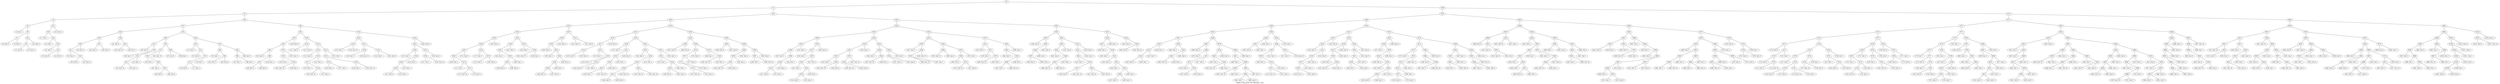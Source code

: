 graph G
{

label="Graph G. Num leaves: 510. Num items: 2304."
R0 ;
R0 [label="R0"] ;
R0 -- N1 ;
N1 [label="N1"] ;
N1 -- N2 ;
N2 [label="N2"] ;
N2 -- N3 ;
N3 [label="N3"] ;
N3 -- N4 ;
N4 [label="N4"] ;
N4 -- L5 ;
L5 [label="L5, Size: 4"] ;
N4 -- N6 ;
N6 [label="N6"] ;
N6 -- N7 ;
N7 [label="N7"] ;
N7 -- L8 ;
L8 [label="L8, Size: 6"] ;
N7 -- L9 ;
L9 [label="L9, Size: 6"] ;
N6 -- N10 ;
N10 [label="N10"] ;
N10 -- N11 ;
N11 [label="N11"] ;
N11 -- L12 ;
L12 [label="L12, Size: 8"] ;
N11 -- L13 ;
L13 [label="L13, Size: 4"] ;
N10 -- L14 ;
L14 [label="L14, Size: 9"] ;
N3 -- N15 ;
N15 [label="N15"] ;
N15 -- N16 ;
N16 [label="N16"] ;
N16 -- L17 ;
L17 [label="L17, Size: 1"] ;
N16 -- N18 ;
N18 [label="N18"] ;
N18 -- L19 ;
L19 [label="L19, Size: 7"] ;
N18 -- N20 ;
N20 [label="N20"] ;
N20 -- L21 ;
L21 [label="L21, Size: 7"] ;
N20 -- N22 ;
N22 [label="N22"] ;
N22 -- L23 ;
L23 [label="L23, Size: 9"] ;
N22 -- L24 ;
L24 [label="L24, Size: 6"] ;
N15 -- L25 ;
L25 [label="L25, Size: 3"] ;
N2 -- N26 ;
N26 [label="N26"] ;
N26 -- N27 ;
N27 [label="N27"] ;
N27 -- N28 ;
N28 [label="N28"] ;
N28 -- N29 ;
N29 [label="N29"] ;
N29 -- N30 ;
N30 [label="N30"] ;
N30 -- N31 ;
N31 [label="N31"] ;
N31 -- L32 ;
L32 [label="L32, Size: 4"] ;
N31 -- N33 ;
N33 [label="N33"] ;
N33 -- L34 ;
L34 [label="L34, Size: 6"] ;
N33 -- L35 ;
L35 [label="L35, Size: 6"] ;
N30 -- L36 ;
L36 [label="L36, Size: 2"] ;
N29 -- N37 ;
N37 [label="N37"] ;
N37 -- L38 ;
L38 [label="L38, Size: 4"] ;
N37 -- L39 ;
L39 [label="L39, Size: 8"] ;
N28 -- N40 ;
N40 [label="N40"] ;
N40 -- L41 ;
L41 [label="L41, Size: 8"] ;
N40 -- N42 ;
N42 [label="N42"] ;
N42 -- L43 ;
L43 [label="L43, Size: 10"] ;
N42 -- L44 ;
L44 [label="L44, Size: 2"] ;
N27 -- N45 ;
N45 [label="N45"] ;
N45 -- N46 ;
N46 [label="N46"] ;
N46 -- N47 ;
N47 [label="N47"] ;
N47 -- L48 ;
L48 [label="L48, Size: 2"] ;
N47 -- N49 ;
N49 [label="N49"] ;
N49 -- L50 ;
L50 [label="L50, Size: 1"] ;
N49 -- N51 ;
N51 [label="N51"] ;
N51 -- N52 ;
N52 [label="N52"] ;
N52 -- L53 ;
L53 [label="L53, Size: 10"] ;
N52 -- L54 ;
L54 [label="L54, Size: 2"] ;
N51 -- L55 ;
L55 [label="L55, Size: 1"] ;
N46 -- N56 ;
N56 [label="N56"] ;
N56 -- N57 ;
N57 [label="N57"] ;
N57 -- N58 ;
N58 [label="N58"] ;
N58 -- L59 ;
L59 [label="L59, Size: 4"] ;
N58 -- N60 ;
N60 [label="N60"] ;
N60 -- L61 ;
L61 [label="L61, Size: 3"] ;
N60 -- N62 ;
N62 [label="N62"] ;
N62 -- L63 ;
L63 [label="L63, Size: 3"] ;
N62 -- L64 ;
L64 [label="L64, Size: 8"] ;
N57 -- L65 ;
L65 [label="L65, Size: 10"] ;
N56 -- N66 ;
N66 [label="N66"] ;
N66 -- L67 ;
L67 [label="L67, Size: 6"] ;
N66 -- L68 ;
L68 [label="L68, Size: 5"] ;
N45 -- N69 ;
N69 [label="N69"] ;
N69 -- N70 ;
N70 [label="N70"] ;
N70 -- L71 ;
L71 [label="L71, Size: 1"] ;
N70 -- N72 ;
N72 [label="N72"] ;
N72 -- L73 ;
L73 [label="L73, Size: 6"] ;
N72 -- N74 ;
N74 [label="N74"] ;
N74 -- N75 ;
N75 [label="N75"] ;
N75 -- L76 ;
L76 [label="L76, Size: 9"] ;
N75 -- L77 ;
L77 [label="L77, Size: 2"] ;
N74 -- L78 ;
L78 [label="L78, Size: 1"] ;
N69 -- N79 ;
N79 [label="N79"] ;
N79 -- N80 ;
N80 [label="N80"] ;
N80 -- L81 ;
L81 [label="L81, Size: 1"] ;
N80 -- N82 ;
N82 [label="N82"] ;
N82 -- L83 ;
L83 [label="L83, Size: 5"] ;
N82 -- L84 ;
L84 [label="L84, Size: 6"] ;
N79 -- N85 ;
N85 [label="N85"] ;
N85 -- N86 ;
N86 [label="N86"] ;
N86 -- L87 ;
L87 [label="L87, Size: 7"] ;
N86 -- L88 ;
L88 [label="L88, Size: 7"] ;
N85 -- L89 ;
L89 [label="L89, Size: 6"] ;
N26 -- N90 ;
N90 [label="N90"] ;
N90 -- N91 ;
N91 [label="N91"] ;
N91 -- N92 ;
N92 [label="N92"] ;
N92 -- N93 ;
N93 [label="N93"] ;
N93 -- N94 ;
N94 [label="N94"] ;
N94 -- L95 ;
L95 [label="L95, Size: 4"] ;
N94 -- N96 ;
N96 [label="N96"] ;
N96 -- N97 ;
N97 [label="N97"] ;
N97 -- L98 ;
L98 [label="L98, Size: 5"] ;
N97 -- L99 ;
L99 [label="L99, Size: 6"] ;
N96 -- L100 ;
L100 [label="L100, Size: 1"] ;
N93 -- N101 ;
N101 [label="N101"] ;
N101 -- N102 ;
N102 [label="N102"] ;
N102 -- L103 ;
L103 [label="L103, Size: 1"] ;
N102 -- N104 ;
N104 [label="N104"] ;
N104 -- L105 ;
L105 [label="L105, Size: 10"] ;
N104 -- L106 ;
L106 [label="L106, Size: 2"] ;
N101 -- L107 ;
L107 [label="L107, Size: 1"] ;
N92 -- L108 ;
L108 [label="L108, Size: 6"] ;
N91 -- N109 ;
N109 [label="N109"] ;
N109 -- N110 ;
N110 [label="N110"] ;
N110 -- L111 ;
L111 [label="L111, Size: 4"] ;
N110 -- L112 ;
L112 [label="L112, Size: 8"] ;
N109 -- N113 ;
N113 [label="N113"] ;
N113 -- N114 ;
N114 [label="N114"] ;
N114 -- L115 ;
L115 [label="L115, Size: 4"] ;
N114 -- N116 ;
N116 [label="N116"] ;
N116 -- N117 ;
N117 [label="N117"] ;
N117 -- L118 ;
L118 [label="L118, Size: 1"] ;
N117 -- N119 ;
N119 [label="N119"] ;
N119 -- L120 ;
L120 [label="L120, Size: 10"] ;
N119 -- L121 ;
L121 [label="L121, Size: 2"] ;
N116 -- L122 ;
L122 [label="L122, Size: 1"] ;
N113 -- N123 ;
N123 [label="N123"] ;
N123 -- N124 ;
N124 [label="N124"] ;
N124 -- N125 ;
N125 [label="N125"] ;
N125 -- L126 ;
L126 [label="L126, Size: 5"] ;
N125 -- L127 ;
L127 [label="L127, Size: 7"] ;
N124 -- N128 ;
N128 [label="N128"] ;
N128 -- L129 ;
L129 [label="L129, Size: 1"] ;
N128 -- L130 ;
L130 [label="L130, Size: 10"] ;
N123 -- L131 ;
L131 [label="L131, Size: 1"] ;
N90 -- N132 ;
N132 [label="N132"] ;
N132 -- N133 ;
N133 [label="N133"] ;
N133 -- N134 ;
N134 [label="N134"] ;
N134 -- L135 ;
L135 [label="L135, Size: 2"] ;
N134 -- L136 ;
L136 [label="L136, Size: 10"] ;
N133 -- N137 ;
N137 [label="N137"] ;
N137 -- N138 ;
N138 [label="N138"] ;
N138 -- L139 ;
L139 [label="L139, Size: 1"] ;
N138 -- L140 ;
L140 [label="L140, Size: 10"] ;
N137 -- N141 ;
N141 [label="N141"] ;
N141 -- L142 ;
L142 [label="L142, Size: 5"] ;
N141 -- L143 ;
L143 [label="L143, Size: 8"] ;
N132 -- N144 ;
N144 [label="N144"] ;
N144 -- N145 ;
N145 [label="N145"] ;
N145 -- N146 ;
N146 [label="N146"] ;
N146 -- L147 ;
L147 [label="L147, Size: 1"] ;
N146 -- N148 ;
N148 [label="N148"] ;
N148 -- N149 ;
N149 [label="N149"] ;
N149 -- N150 ;
N150 [label="N150"] ;
N150 -- L151 ;
L151 [label="L151, Size: 6"] ;
N150 -- L152 ;
L152 [label="L152, Size: 5"] ;
N149 -- L153 ;
L153 [label="L153, Size: 1"] ;
N148 -- L154 ;
L154 [label="L154, Size: 1"] ;
N145 -- N155 ;
N155 [label="N155"] ;
N155 -- N156 ;
N156 [label="N156"] ;
N156 -- L157 ;
L157 [label="L157, Size: 1"] ;
N156 -- L158 ;
L158 [label="L158, Size: 10"] ;
N155 -- L159 ;
L159 [label="L159, Size: 2"] ;
N144 -- L160 ;
L160 [label="L160, Size: 9"] ;
N1 -- N161 ;
N161 [label="N161"] ;
N161 -- N162 ;
N162 [label="N162"] ;
N162 -- N163 ;
N163 [label="N163"] ;
N163 -- N164 ;
N164 [label="N164"] ;
N164 -- N165 ;
N165 [label="N165"] ;
N165 -- N166 ;
N166 [label="N166"] ;
N166 -- N167 ;
N167 [label="N167"] ;
N167 -- N168 ;
N168 [label="N168"] ;
N168 -- L169 ;
L169 [label="L169, Size: 2"] ;
N168 -- N170 ;
N170 [label="N170"] ;
N170 -- L171 ;
L171 [label="L171, Size: 1"] ;
N170 -- N172 ;
N172 [label="N172"] ;
N172 -- L173 ;
L173 [label="L173, Size: 10"] ;
N172 -- L174 ;
L174 [label="L174, Size: 2"] ;
N167 -- L175 ;
L175 [label="L175, Size: 5"] ;
N166 -- N176 ;
N176 [label="N176"] ;
N176 -- L177 ;
L177 [label="L177, Size: 1"] ;
N176 -- N178 ;
N178 [label="N178"] ;
N178 -- L179 ;
L179 [label="L179, Size: 5"] ;
N178 -- L180 ;
L180 [label="L180, Size: 6"] ;
N165 -- L181 ;
L181 [label="L181, Size: 2"] ;
N164 -- N182 ;
N182 [label="N182"] ;
N182 -- N183 ;
N183 [label="N183"] ;
N183 -- N184 ;
N184 [label="N184"] ;
N184 -- L185 ;
L185 [label="L185, Size: 1"] ;
N184 -- N186 ;
N186 [label="N186"] ;
N186 -- N187 ;
N187 [label="N187"] ;
N187 -- L188 ;
L188 [label="L188, Size: 6"] ;
N187 -- L189 ;
L189 [label="L189, Size: 6"] ;
N186 -- L190 ;
L190 [label="L190, Size: 1"] ;
N183 -- L191 ;
L191 [label="L191, Size: 2"] ;
N182 -- N192 ;
N192 [label="N192"] ;
N192 -- L193 ;
L193 [label="L193, Size: 1"] ;
N192 -- N194 ;
N194 [label="N194"] ;
N194 -- L195 ;
L195 [label="L195, Size: 10"] ;
N194 -- L196 ;
L196 [label="L196, Size: 1"] ;
N163 -- N197 ;
N197 [label="N197"] ;
N197 -- N198 ;
N198 [label="N198"] ;
N198 -- N199 ;
N199 [label="N199"] ;
N199 -- L200 ;
L200 [label="L200, Size: 4"] ;
N199 -- N201 ;
N201 [label="N201"] ;
N201 -- L202 ;
L202 [label="L202, Size: 1"] ;
N201 -- N203 ;
N203 [label="N203"] ;
N203 -- N204 ;
N204 [label="N204"] ;
N204 -- N205 ;
N205 [label="N205"] ;
N205 -- L206 ;
L206 [label="L206, Size: 4"] ;
N205 -- L207 ;
L207 [label="L207, Size: 8"] ;
N204 -- L208 ;
L208 [label="L208, Size: 1"] ;
N203 -- L209 ;
L209 [label="L209, Size: 2"] ;
N198 -- L210 ;
L210 [label="L210, Size: 6"] ;
N197 -- N211 ;
N211 [label="N211"] ;
N211 -- L212 ;
L212 [label="L212, Size: 8"] ;
N211 -- L213 ;
L213 [label="L213, Size: 6"] ;
N162 -- N214 ;
N214 [label="N214"] ;
N214 -- N215 ;
N215 [label="N215"] ;
N215 -- N216 ;
N216 [label="N216"] ;
N216 -- N217 ;
N217 [label="N217"] ;
N217 -- N218 ;
N218 [label="N218"] ;
N218 -- L219 ;
L219 [label="L219, Size: 8"] ;
N218 -- L220 ;
L220 [label="L220, Size: 4"] ;
N217 -- N221 ;
N221 [label="N221"] ;
N221 -- L222 ;
L222 [label="L222, Size: 1"] ;
N221 -- N223 ;
N223 [label="N223"] ;
N223 -- L224 ;
L224 [label="L224, Size: 2"] ;
N223 -- N225 ;
N225 [label="N225"] ;
N225 -- L226 ;
L226 [label="L226, Size: 8"] ;
N225 -- L227 ;
L227 [label="L227, Size: 3"] ;
N216 -- L228 ;
L228 [label="L228, Size: 9"] ;
N215 -- N229 ;
N229 [label="N229"] ;
N229 -- N230 ;
N230 [label="N230"] ;
N230 -- L231 ;
L231 [label="L231, Size: 7"] ;
N230 -- N232 ;
N232 [label="N232"] ;
N232 -- N233 ;
N233 [label="N233"] ;
N233 -- N234 ;
N234 [label="N234"] ;
N234 -- N235 ;
N235 [label="N235"] ;
N235 -- L236 ;
L236 [label="L236, Size: 1"] ;
N235 -- L237 ;
L237 [label="L237, Size: 10"] ;
N234 -- L238 ;
L238 [label="L238, Size: 3"] ;
N233 -- L239 ;
L239 [label="L239, Size: 2"] ;
N232 -- L240 ;
L240 [label="L240, Size: 4"] ;
N229 -- N241 ;
N241 [label="N241"] ;
N241 -- N242 ;
N242 [label="N242"] ;
N242 -- L243 ;
L243 [label="L243, Size: 3"] ;
N242 -- N244 ;
N244 [label="N244"] ;
N244 -- N245 ;
N245 [label="N245"] ;
N245 -- N246 ;
N246 [label="N246"] ;
N246 -- N247 ;
N247 [label="N247"] ;
N247 -- L248 ;
L248 [label="L248, Size: 8"] ;
N247 -- L249 ;
L249 [label="L249, Size: 4"] ;
N246 -- L250 ;
L250 [label="L250, Size: 10"] ;
N245 -- N251 ;
N251 [label="N251"] ;
N251 -- L252 ;
L252 [label="L252, Size: 10"] ;
N251 -- L253 ;
L253 [label="L253, Size: 10"] ;
N244 -- L254 ;
L254 [label="L254, Size: 1"] ;
N241 -- N255 ;
N255 [label="N255"] ;
N255 -- N256 ;
N256 [label="N256"] ;
N256 -- L257 ;
L257 [label="L257, Size: 1"] ;
N256 -- N258 ;
N258 [label="N258"] ;
N258 -- N259 ;
N259 [label="N259"] ;
N259 -- L260 ;
L260 [label="L260, Size: 6"] ;
N259 -- L261 ;
L261 [label="L261, Size: 5"] ;
N258 -- L262 ;
L262 [label="L262, Size: 1"] ;
N255 -- L263 ;
L263 [label="L263, Size: 5"] ;
N214 -- N264 ;
N264 [label="N264"] ;
N264 -- N265 ;
N265 [label="N265"] ;
N265 -- N266 ;
N266 [label="N266"] ;
N266 -- L267 ;
L267 [label="L267, Size: 6"] ;
N266 -- L268 ;
L268 [label="L268, Size: 6"] ;
N265 -- N269 ;
N269 [label="N269"] ;
N269 -- N270 ;
N270 [label="N270"] ;
N270 -- N271 ;
N271 [label="N271"] ;
N271 -- N272 ;
N272 [label="N272"] ;
N272 -- N273 ;
N273 [label="N273"] ;
N273 -- L274 ;
L274 [label="L274, Size: 10"] ;
N273 -- L275 ;
L275 [label="L275, Size: 3"] ;
N272 -- L276 ;
L276 [label="L276, Size: 1"] ;
N271 -- L277 ;
L277 [label="L277, Size: 6"] ;
N270 -- L278 ;
L278 [label="L278, Size: 2"] ;
N269 -- N279 ;
N279 [label="N279"] ;
N279 -- L280 ;
L280 [label="L280, Size: 1"] ;
N279 -- N281 ;
N281 [label="N281"] ;
N281 -- L282 ;
L282 [label="L282, Size: 10"] ;
N281 -- L283 ;
L283 [label="L283, Size: 1"] ;
N264 -- N284 ;
N284 [label="N284"] ;
N284 -- N285 ;
N285 [label="N285"] ;
N285 -- L286 ;
L286 [label="L286, Size: 6"] ;
N285 -- L287 ;
L287 [label="L287, Size: 6"] ;
N284 -- N288 ;
N288 [label="N288"] ;
N288 -- N289 ;
N289 [label="N289"] ;
N289 -- N290 ;
N290 [label="N290"] ;
N290 -- N291 ;
N291 [label="N291"] ;
N291 -- L292 ;
L292 [label="L292, Size: 10"] ;
N291 -- L293 ;
L293 [label="L293, Size: 1"] ;
N290 -- L294 ;
L294 [label="L294, Size: 1"] ;
N289 -- L295 ;
L295 [label="L295, Size: 4"] ;
N288 -- N296 ;
N296 [label="N296"] ;
N296 -- N297 ;
N297 [label="N297"] ;
N297 -- L298 ;
L298 [label="L298, Size: 1"] ;
N297 -- L299 ;
L299 [label="L299, Size: 10"] ;
N296 -- L300 ;
L300 [label="L300, Size: 1"] ;
N161 -- N301 ;
N301 [label="N301"] ;
N301 -- N302 ;
N302 [label="N302"] ;
N302 -- N303 ;
N303 [label="N303"] ;
N303 -- N304 ;
N304 [label="N304"] ;
N304 -- N305 ;
N305 [label="N305"] ;
N305 -- N306 ;
N306 [label="N306"] ;
N306 -- L307 ;
L307 [label="L307, Size: 1"] ;
N306 -- N308 ;
N308 [label="N308"] ;
N308 -- N309 ;
N309 [label="N309"] ;
N309 -- N310 ;
N310 [label="N310"] ;
N310 -- L311 ;
L311 [label="L311, Size: 6"] ;
N310 -- L312 ;
L312 [label="L312, Size: 5"] ;
N309 -- L313 ;
L313 [label="L313, Size: 1"] ;
N308 -- L314 ;
L314 [label="L314, Size: 1"] ;
N305 -- L315 ;
L315 [label="L315, Size: 1"] ;
N304 -- N316 ;
N316 [label="N316"] ;
N316 -- N317 ;
N317 [label="N317"] ;
N317 -- L318 ;
L318 [label="L318, Size: 1"] ;
N317 -- N319 ;
N319 [label="N319"] ;
N319 -- N320 ;
N320 [label="N320"] ;
N320 -- L321 ;
L321 [label="L321, Size: 1"] ;
N320 -- N322 ;
N322 [label="N322"] ;
N322 -- N323 ;
N323 [label="N323"] ;
N323 -- L324 ;
L324 [label="L324, Size: 6"] ;
N323 -- L325 ;
L325 [label="L325, Size: 5"] ;
N322 -- L326 ;
L326 [label="L326, Size: 1"] ;
N319 -- L327 ;
L327 [label="L327, Size: 1"] ;
N316 -- L328 ;
L328 [label="L328, Size: 6"] ;
N303 -- N329 ;
N329 [label="N329"] ;
N329 -- N330 ;
N330 [label="N330"] ;
N330 -- N331 ;
N331 [label="N331"] ;
N331 -- N332 ;
N332 [label="N332"] ;
N332 -- L333 ;
L333 [label="L333, Size: 1"] ;
N332 -- N334 ;
N334 [label="N334"] ;
N334 -- L335 ;
L335 [label="L335, Size: 10"] ;
N334 -- L336 ;
L336 [label="L336, Size: 4"] ;
N331 -- N337 ;
N337 [label="N337"] ;
N337 -- N338 ;
N338 [label="N338"] ;
N338 -- L339 ;
L339 [label="L339, Size: 10"] ;
N338 -- L340 ;
L340 [label="L340, Size: 8"] ;
N337 -- L341 ;
L341 [label="L341, Size: 10"] ;
N330 -- L342 ;
L342 [label="L342, Size: 1"] ;
N329 -- N343 ;
N343 [label="N343"] ;
N343 -- N344 ;
N344 [label="N344"] ;
N344 -- L345 ;
L345 [label="L345, Size: 1"] ;
N344 -- N346 ;
N346 [label="N346"] ;
N346 -- L347 ;
L347 [label="L347, Size: 10"] ;
N346 -- L348 ;
L348 [label="L348, Size: 1"] ;
N343 -- N349 ;
N349 [label="N349"] ;
N349 -- N350 ;
N350 [label="N350"] ;
N350 -- L351 ;
L351 [label="L351, Size: 3"] ;
N350 -- L352 ;
L352 [label="L352, Size: 8"] ;
N349 -- L353 ;
L353 [label="L353, Size: 1"] ;
N302 -- N354 ;
N354 [label="N354"] ;
N354 -- N355 ;
N355 [label="N355"] ;
N355 -- N356 ;
N356 [label="N356"] ;
N356 -- L357 ;
L357 [label="L357, Size: 1"] ;
N356 -- N358 ;
N358 [label="N358"] ;
N358 -- N359 ;
N359 [label="N359"] ;
N359 -- L360 ;
L360 [label="L360, Size: 10"] ;
N359 -- L361 ;
L361 [label="L361, Size: 1"] ;
N358 -- L362 ;
L362 [label="L362, Size: 10"] ;
N355 -- N363 ;
N363 [label="N363"] ;
N363 -- N364 ;
N364 [label="N364"] ;
N364 -- L365 ;
L365 [label="L365, Size: 10"] ;
N364 -- L366 ;
L366 [label="L366, Size: 6"] ;
N363 -- N367 ;
N367 [label="N367"] ;
N367 -- N368 ;
N368 [label="N368"] ;
N368 -- L369 ;
L369 [label="L369, Size: 3"] ;
N368 -- N370 ;
N370 [label="N370"] ;
N370 -- L371 ;
L371 [label="L371, Size: 10"] ;
N370 -- L372 ;
L372 [label="L372, Size: 6"] ;
N367 -- L373 ;
L373 [label="L373, Size: 1"] ;
N354 -- N374 ;
N374 [label="N374"] ;
N374 -- N375 ;
N375 [label="N375"] ;
N375 -- L376 ;
L376 [label="L376, Size: 2"] ;
N375 -- N377 ;
N377 [label="N377"] ;
N377 -- L378 ;
L378 [label="L378, Size: 1"] ;
N377 -- N379 ;
N379 [label="N379"] ;
N379 -- L380 ;
L380 [label="L380, Size: 10"] ;
N379 -- L381 ;
L381 [label="L381, Size: 1"] ;
N374 -- N382 ;
N382 [label="N382"] ;
N382 -- N383 ;
N383 [label="N383"] ;
N383 -- L384 ;
L384 [label="L384, Size: 2"] ;
N383 -- N385 ;
N385 [label="N385"] ;
N385 -- N386 ;
N386 [label="N386"] ;
N386 -- L387 ;
L387 [label="L387, Size: 1"] ;
N386 -- L388 ;
L388 [label="L388, Size: 10"] ;
N385 -- L389 ;
L389 [label="L389, Size: 1"] ;
N382 -- L390 ;
L390 [label="L390, Size: 2"] ;
N301 -- N391 ;
N391 [label="N391"] ;
N391 -- N392 ;
N392 [label="N392"] ;
N392 -- N393 ;
N393 [label="N393"] ;
N393 -- L394 ;
L394 [label="L394, Size: 3"] ;
N393 -- N395 ;
N395 [label="N395"] ;
N395 -- N396 ;
N396 [label="N396"] ;
N396 -- N397 ;
N397 [label="N397"] ;
N397 -- L398 ;
L398 [label="L398, Size: 8"] ;
N397 -- L399 ;
L399 [label="L399, Size: 4"] ;
N396 -- L400 ;
L400 [label="L400, Size: 1"] ;
N395 -- L401 ;
L401 [label="L401, Size: 4"] ;
N392 -- N402 ;
N402 [label="N402"] ;
N402 -- N403 ;
N403 [label="N403"] ;
N403 -- N404 ;
N404 [label="N404"] ;
N404 -- L405 ;
L405 [label="L405, Size: 4"] ;
N404 -- N406 ;
N406 [label="N406"] ;
N406 -- N407 ;
N407 [label="N407"] ;
N407 -- L408 ;
L408 [label="L408, Size: 10"] ;
N407 -- L409 ;
L409 [label="L409, Size: 3"] ;
N406 -- L410 ;
L410 [label="L410, Size: 1"] ;
N403 -- L411 ;
L411 [label="L411, Size: 8"] ;
N402 -- N412 ;
N412 [label="N412"] ;
N412 -- N413 ;
N413 [label="N413"] ;
N413 -- N414 ;
N414 [label="N414"] ;
N414 -- L415 ;
L415 [label="L415, Size: 7"] ;
N414 -- N416 ;
N416 [label="N416"] ;
N416 -- N417 ;
N417 [label="N417"] ;
N417 -- L418 ;
L418 [label="L418, Size: 8"] ;
N417 -- L419 ;
L419 [label="L419, Size: 10"] ;
N416 -- N420 ;
N420 [label="N420"] ;
N420 -- L421 ;
L421 [label="L421, Size: 10"] ;
N420 -- L422 ;
L422 [label="L422, Size: 8"] ;
N413 -- L423 ;
L423 [label="L423, Size: 1"] ;
N412 -- L424 ;
L424 [label="L424, Size: 4"] ;
N391 -- N425 ;
N425 [label="N425"] ;
N425 -- N426 ;
N426 [label="N426"] ;
N426 -- N427 ;
N427 [label="N427"] ;
N427 -- L428 ;
L428 [label="L428, Size: 1"] ;
N427 -- N429 ;
N429 [label="N429"] ;
N429 -- L430 ;
L430 [label="L430, Size: 1"] ;
N429 -- N431 ;
N431 [label="N431"] ;
N431 -- L432 ;
L432 [label="L432, Size: 4"] ;
N431 -- N433 ;
N433 [label="N433"] ;
N433 -- L434 ;
L434 [label="L434, Size: 1"] ;
N433 -- N435 ;
N435 [label="N435"] ;
N435 -- N436 ;
N436 [label="N436"] ;
N436 -- L437 ;
L437 [label="L437, Size: 6"] ;
N436 -- L438 ;
L438 [label="L438, Size: 5"] ;
N435 -- L439 ;
L439 [label="L439, Size: 1"] ;
N426 -- L440 ;
L440 [label="L440, Size: 1"] ;
N425 -- N441 ;
N441 [label="N441"] ;
N441 -- L442 ;
L442 [label="L442, Size: 4"] ;
N441 -- N443 ;
N443 [label="N443"] ;
N443 -- L444 ;
L444 [label="L444, Size: 8"] ;
N443 -- L445 ;
L445 [label="L445, Size: 10"] ;
R0 -- N446 ;
N446 [label="N446"] ;
N446 -- N447 ;
N447 [label="N447"] ;
N447 -- N448 ;
N448 [label="N448"] ;
N448 -- N449 ;
N449 [label="N449"] ;
N449 -- N450 ;
N450 [label="N450"] ;
N450 -- N451 ;
N451 [label="N451"] ;
N451 -- N452 ;
N452 [label="N452"] ;
N452 -- N453 ;
N453 [label="N453"] ;
N453 -- N454 ;
N454 [label="N454"] ;
N454 -- L455 ;
L455 [label="L455, Size: 4"] ;
N454 -- L456 ;
L456 [label="L456, Size: 7"] ;
N453 -- L457 ;
L457 [label="L457, Size: 7"] ;
N452 -- L458 ;
L458 [label="L458, Size: 2"] ;
N451 -- N459 ;
N459 [label="N459"] ;
N459 -- L460 ;
L460 [label="L460, Size: 1"] ;
N459 -- N461 ;
N461 [label="N461"] ;
N461 -- N462 ;
N462 [label="N462"] ;
N462 -- L463 ;
L463 [label="L463, Size: 10"] ;
N462 -- L464 ;
L464 [label="L464, Size: 1"] ;
N461 -- L465 ;
L465 [label="L465, Size: 4"] ;
N450 -- N466 ;
N466 [label="N466"] ;
N466 -- N467 ;
N467 [label="N467"] ;
N467 -- L468 ;
L468 [label="L468, Size: 4"] ;
N467 -- N469 ;
N469 [label="N469"] ;
N469 -- L470 ;
L470 [label="L470, Size: 4"] ;
N469 -- N471 ;
N471 [label="N471"] ;
N471 -- N472 ;
N472 [label="N472"] ;
N472 -- L473 ;
L473 [label="L473, Size: 3"] ;
N472 -- N474 ;
N474 [label="N474"] ;
N474 -- L475 ;
L475 [label="L475, Size: 8"] ;
N474 -- L476 ;
L476 [label="L476, Size: 4"] ;
N471 -- L477 ;
L477 [label="L477, Size: 1"] ;
N466 -- N478 ;
N478 [label="N478"] ;
N478 -- N479 ;
N479 [label="N479"] ;
N479 -- N480 ;
N480 [label="N480"] ;
N480 -- L481 ;
L481 [label="L481, Size: 1"] ;
N480 -- N482 ;
N482 [label="N482"] ;
N482 -- L483 ;
L483 [label="L483, Size: 10"] ;
N482 -- L484 ;
L484 [label="L484, Size: 1"] ;
N479 -- L485 ;
L485 [label="L485, Size: 6"] ;
N478 -- N486 ;
N486 [label="N486"] ;
N486 -- N487 ;
N487 [label="N487"] ;
N487 -- L488 ;
L488 [label="L488, Size: 1"] ;
N487 -- N489 ;
N489 [label="N489"] ;
N489 -- N490 ;
N490 [label="N490"] ;
N490 -- L491 ;
L491 [label="L491, Size: 10"] ;
N490 -- L492 ;
L492 [label="L492, Size: 1"] ;
N489 -- N493 ;
N493 [label="N493"] ;
N493 -- N494 ;
N494 [label="N494"] ;
N494 -- L495 ;
L495 [label="L495, Size: 7"] ;
N494 -- L496 ;
L496 [label="L496, Size: 6"] ;
N493 -- L497 ;
L497 [label="L497, Size: 1"] ;
N486 -- L498 ;
L498 [label="L498, Size: 5"] ;
N449 -- N499 ;
N499 [label="N499"] ;
N499 -- N500 ;
N500 [label="N500"] ;
N500 -- N501 ;
N501 [label="N501"] ;
N501 -- L502 ;
L502 [label="L502, Size: 9"] ;
N501 -- L503 ;
L503 [label="L503, Size: 7"] ;
N500 -- L504 ;
L504 [label="L504, Size: 1"] ;
N499 -- N505 ;
N505 [label="N505"] ;
N505 -- N506 ;
N506 [label="N506"] ;
N506 -- N507 ;
N507 [label="N507"] ;
N507 -- N508 ;
N508 [label="N508"] ;
N508 -- L509 ;
L509 [label="L509, Size: 3"] ;
N508 -- N510 ;
N510 [label="N510"] ;
N510 -- N511 ;
N511 [label="N511"] ;
N511 -- L512 ;
L512 [label="L512, Size: 10"] ;
N511 -- L513 ;
L513 [label="L513, Size: 1"] ;
N510 -- L514 ;
L514 [label="L514, Size: 1"] ;
N507 -- L515 ;
L515 [label="L515, Size: 1"] ;
N506 -- N516 ;
N516 [label="N516"] ;
N516 -- L517 ;
L517 [label="L517, Size: 1"] ;
N516 -- L518 ;
L518 [label="L518, Size: 10"] ;
N505 -- L519 ;
L519 [label="L519, Size: 1"] ;
N448 -- N520 ;
N520 [label="N520"] ;
N520 -- N521 ;
N521 [label="N521"] ;
N521 -- N522 ;
N522 [label="N522"] ;
N522 -- N523 ;
N523 [label="N523"] ;
N523 -- L524 ;
L524 [label="L524, Size: 1"] ;
N523 -- N525 ;
N525 [label="N525"] ;
N525 -- N526 ;
N526 [label="N526"] ;
N526 -- N527 ;
N527 [label="N527"] ;
N527 -- N528 ;
N528 [label="N528"] ;
N528 -- L529 ;
L529 [label="L529, Size: 5"] ;
N528 -- L530 ;
L530 [label="L530, Size: 6"] ;
N527 -- L531 ;
L531 [label="L531, Size: 1"] ;
N526 -- L532 ;
L532 [label="L532, Size: 1"] ;
N525 -- L533 ;
L533 [label="L533, Size: 6"] ;
N522 -- L534 ;
L534 [label="L534, Size: 8"] ;
N521 -- N535 ;
N535 [label="N535"] ;
N535 -- N536 ;
N536 [label="N536"] ;
N536 -- N537 ;
N537 [label="N537"] ;
N537 -- N538 ;
N538 [label="N538"] ;
N538 -- L539 ;
L539 [label="L539, Size: 1"] ;
N538 -- N540 ;
N540 [label="N540"] ;
N540 -- L541 ;
L541 [label="L541, Size: 10"] ;
N540 -- L542 ;
L542 [label="L542, Size: 3"] ;
N537 -- L543 ;
L543 [label="L543, Size: 2"] ;
N536 -- L544 ;
L544 [label="L544, Size: 4"] ;
N535 -- N545 ;
N545 [label="N545"] ;
N545 -- N546 ;
N546 [label="N546"] ;
N546 -- N547 ;
N547 [label="N547"] ;
N547 -- N548 ;
N548 [label="N548"] ;
N548 -- L549 ;
L549 [label="L549, Size: 7"] ;
N548 -- L550 ;
L550 [label="L550, Size: 5"] ;
N547 -- L551 ;
L551 [label="L551, Size: 5"] ;
N546 -- L552 ;
L552 [label="L552, Size: 9"] ;
N545 -- L553 ;
L553 [label="L553, Size: 6"] ;
N520 -- N554 ;
N554 [label="N554"] ;
N554 -- N555 ;
N555 [label="N555"] ;
N555 -- N556 ;
N556 [label="N556"] ;
N556 -- L557 ;
L557 [label="L557, Size: 2"] ;
N556 -- N558 ;
N558 [label="N558"] ;
N558 -- N559 ;
N559 [label="N559"] ;
N559 -- L560 ;
L560 [label="L560, Size: 6"] ;
N559 -- N561 ;
N561 [label="N561"] ;
N561 -- L562 ;
L562 [label="L562, Size: 1"] ;
N561 -- N563 ;
N563 [label="N563"] ;
N563 -- N564 ;
N564 [label="N564"] ;
N564 -- L565 ;
L565 [label="L565, Size: 6"] ;
N564 -- L566 ;
L566 [label="L566, Size: 5"] ;
N563 -- L567 ;
L567 [label="L567, Size: 1"] ;
N558 -- L568 ;
L568 [label="L568, Size: 1"] ;
N555 -- L569 ;
L569 [label="L569, Size: 8"] ;
N554 -- N570 ;
N570 [label="N570"] ;
N570 -- N571 ;
N571 [label="N571"] ;
N571 -- N572 ;
N572 [label="N572"] ;
N572 -- L573 ;
L573 [label="L573, Size: 1"] ;
N572 -- N574 ;
N574 [label="N574"] ;
N574 -- N575 ;
N575 [label="N575"] ;
N575 -- N576 ;
N576 [label="N576"] ;
N576 -- N577 ;
N577 [label="N577"] ;
N577 -- L578 ;
L578 [label="L578, Size: 6"] ;
N577 -- L579 ;
L579 [label="L579, Size: 5"] ;
N576 -- L580 ;
L580 [label="L580, Size: 1"] ;
N575 -- L581 ;
L581 [label="L581, Size: 1"] ;
N574 -- L582 ;
L582 [label="L582, Size: 1"] ;
N571 -- N583 ;
N583 [label="N583"] ;
N583 -- N584 ;
N584 [label="N584"] ;
N584 -- L585 ;
L585 [label="L585, Size: 3"] ;
N584 -- N586 ;
N586 [label="N586"] ;
N586 -- L587 ;
L587 [label="L587, Size: 1"] ;
N586 -- L588 ;
L588 [label="L588, Size: 10"] ;
N583 -- L589 ;
L589 [label="L589, Size: 3"] ;
N570 -- N590 ;
N590 [label="N590"] ;
N590 -- N591 ;
N591 [label="N591"] ;
N591 -- N592 ;
N592 [label="N592"] ;
N592 -- N593 ;
N593 [label="N593"] ;
N593 -- L594 ;
L594 [label="L594, Size: 7"] ;
N593 -- L595 ;
L595 [label="L595, Size: 9"] ;
N592 -- L596 ;
L596 [label="L596, Size: 1"] ;
N591 -- L597 ;
L597 [label="L597, Size: 1"] ;
N590 -- N598 ;
N598 [label="N598"] ;
N598 -- N599 ;
N599 [label="N599"] ;
N599 -- N600 ;
N600 [label="N600"] ;
N600 -- L601 ;
L601 [label="L601, Size: 3"] ;
N600 -- L602 ;
L602 [label="L602, Size: 8"] ;
N599 -- L603 ;
L603 [label="L603, Size: 8"] ;
N598 -- L604 ;
L604 [label="L604, Size: 1"] ;
N447 -- N605 ;
N605 [label="N605"] ;
N605 -- N606 ;
N606 [label="N606"] ;
N606 -- N607 ;
N607 [label="N607"] ;
N607 -- N608 ;
N608 [label="N608"] ;
N608 -- L609 ;
L609 [label="L609, Size: 4"] ;
N608 -- N610 ;
N610 [label="N610"] ;
N610 -- L611 ;
L611 [label="L611, Size: 9"] ;
N610 -- N612 ;
N612 [label="N612"] ;
N612 -- L613 ;
L613 [label="L613, Size: 9"] ;
N612 -- L614 ;
L614 [label="L614, Size: 2"] ;
N607 -- N615 ;
N615 [label="N615"] ;
N615 -- L616 ;
L616 [label="L616, Size: 10"] ;
N615 -- L617 ;
L617 [label="L617, Size: 2"] ;
N606 -- N618 ;
N618 [label="N618"] ;
N618 -- N619 ;
N619 [label="N619"] ;
N619 -- L620 ;
L620 [label="L620, Size: 1"] ;
N619 -- N621 ;
N621 [label="N621"] ;
N621 -- N622 ;
N622 [label="N622"] ;
N622 -- N623 ;
N623 [label="N623"] ;
N623 -- L624 ;
L624 [label="L624, Size: 1"] ;
N623 -- N625 ;
N625 [label="N625"] ;
N625 -- L626 ;
L626 [label="L626, Size: 2"] ;
N625 -- N627 ;
N627 [label="N627"] ;
N627 -- L628 ;
L628 [label="L628, Size: 10"] ;
N627 -- L629 ;
L629 [label="L629, Size: 1"] ;
N622 -- L630 ;
L630 [label="L630, Size: 1"] ;
N621 -- N631 ;
N631 [label="N631"] ;
N631 -- L632 ;
L632 [label="L632, Size: 3"] ;
N631 -- N633 ;
N633 [label="N633"] ;
N633 -- N634 ;
N634 [label="N634"] ;
N634 -- L635 ;
L635 [label="L635, Size: 10"] ;
N634 -- L636 ;
L636 [label="L636, Size: 1"] ;
N633 -- L637 ;
L637 [label="L637, Size: 9"] ;
N618 -- N638 ;
N638 [label="N638"] ;
N638 -- N639 ;
N639 [label="N639"] ;
N639 -- L640 ;
L640 [label="L640, Size: 7"] ;
N639 -- L641 ;
L641 [label="L641, Size: 4"] ;
N638 -- N642 ;
N642 [label="N642"] ;
N642 -- N643 ;
N643 [label="N643"] ;
N643 -- N644 ;
N644 [label="N644"] ;
N644 -- L645 ;
L645 [label="L645, Size: 1"] ;
N644 -- L646 ;
L646 [label="L646, Size: 10"] ;
N643 -- L647 ;
L647 [label="L647, Size: 1"] ;
N642 -- L648 ;
L648 [label="L648, Size: 4"] ;
N605 -- N649 ;
N649 [label="N649"] ;
N649 -- N650 ;
N650 [label="N650"] ;
N650 -- N651 ;
N651 [label="N651"] ;
N651 -- N652 ;
N652 [label="N652"] ;
N652 -- L653 ;
L653 [label="L653, Size: 9"] ;
N652 -- L654 ;
L654 [label="L654, Size: 3"] ;
N651 -- N655 ;
N655 [label="N655"] ;
N655 -- L656 ;
L656 [label="L656, Size: 1"] ;
N655 -- N657 ;
N657 [label="N657"] ;
N657 -- L658 ;
L658 [label="L658, Size: 10"] ;
N657 -- L659 ;
L659 [label="L659, Size: 2"] ;
N650 -- N660 ;
N660 [label="N660"] ;
N660 -- L661 ;
L661 [label="L661, Size: 1"] ;
N660 -- N662 ;
N662 [label="N662"] ;
N662 -- L663 ;
L663 [label="L663, Size: 2"] ;
N662 -- N664 ;
N664 [label="N664"] ;
N664 -- L665 ;
L665 [label="L665, Size: 2"] ;
N664 -- N666 ;
N666 [label="N666"] ;
N666 -- N667 ;
N667 [label="N667"] ;
N667 -- N668 ;
N668 [label="N668"] ;
N668 -- L669 ;
L669 [label="L669, Size: 4"] ;
N668 -- N670 ;
N670 [label="N670"] ;
N670 -- L671 ;
L671 [label="L671, Size: 7"] ;
N670 -- L672 ;
L672 [label="L672, Size: 4"] ;
N667 -- L673 ;
L673 [label="L673, Size: 1"] ;
N666 -- N674 ;
N674 [label="N674"] ;
N674 -- L675 ;
L675 [label="L675, Size: 3"] ;
N674 -- L676 ;
L676 [label="L676, Size: 8"] ;
N649 -- N677 ;
N677 [label="N677"] ;
N677 -- N678 ;
N678 [label="N678"] ;
N678 -- N679 ;
N679 [label="N679"] ;
N679 -- L680 ;
L680 [label="L680, Size: 1"] ;
N679 -- N681 ;
N681 [label="N681"] ;
N681 -- N682 ;
N682 [label="N682"] ;
N682 -- N683 ;
N683 [label="N683"] ;
N683 -- L684 ;
L684 [label="L684, Size: 1"] ;
N683 -- L685 ;
L685 [label="L685, Size: 10"] ;
N682 -- L686 ;
L686 [label="L686, Size: 1"] ;
N681 -- N687 ;
N687 [label="N687"] ;
N687 -- N688 ;
N688 [label="N688"] ;
N688 -- L689 ;
L689 [label="L689, Size: 5"] ;
N688 -- L690 ;
L690 [label="L690, Size: 6"] ;
N687 -- L691 ;
L691 [label="L691, Size: 1"] ;
N678 -- N692 ;
N692 [label="N692"] ;
N692 -- N693 ;
N693 [label="N693"] ;
N693 -- N694 ;
N694 [label="N694"] ;
N694 -- N695 ;
N695 [label="N695"] ;
N695 -- L696 ;
L696 [label="L696, Size: 10"] ;
N695 -- L697 ;
L697 [label="L697, Size: 1"] ;
N694 -- L698 ;
L698 [label="L698, Size: 6"] ;
N693 -- N699 ;
N699 [label="N699"] ;
N699 -- L700 ;
L700 [label="L700, Size: 4"] ;
N699 -- L701 ;
L701 [label="L701, Size: 9"] ;
N692 -- L702 ;
L702 [label="L702, Size: 2"] ;
N677 -- N703 ;
N703 [label="N703"] ;
N703 -- L704 ;
L704 [label="L704, Size: 8"] ;
N703 -- N705 ;
N705 [label="N705"] ;
N705 -- N706 ;
N706 [label="N706"] ;
N706 -- L707 ;
L707 [label="L707, Size: 4"] ;
N706 -- L708 ;
L708 [label="L708, Size: 9"] ;
N705 -- L709 ;
L709 [label="L709, Size: 1"] ;
N446 -- N710 ;
N710 [label="N710"] ;
N710 -- N711 ;
N711 [label="N711"] ;
N711 -- N712 ;
N712 [label="N712"] ;
N712 -- N713 ;
N713 [label="N713"] ;
N713 -- N714 ;
N714 [label="N714"] ;
N714 -- N715 ;
N715 [label="N715"] ;
N715 -- L716 ;
L716 [label="L716, Size: 4"] ;
N715 -- N717 ;
N717 [label="N717"] ;
N717 -- N718 ;
N718 [label="N718"] ;
N718 -- L719 ;
L719 [label="L719, Size: 2"] ;
N718 -- N720 ;
N720 [label="N720"] ;
N720 -- L721 ;
L721 [label="L721, Size: 1"] ;
N720 -- L722 ;
L722 [label="L722, Size: 10"] ;
N717 -- L723 ;
L723 [label="L723, Size: 1"] ;
N714 -- N724 ;
N724 [label="N724"] ;
N724 -- N725 ;
N725 [label="N725"] ;
N725 -- N726 ;
N726 [label="N726"] ;
N726 -- L727 ;
L727 [label="L727, Size: 1"] ;
N726 -- N728 ;
N728 [label="N728"] ;
N728 -- N729 ;
N729 [label="N729"] ;
N729 -- L730 ;
L730 [label="L730, Size: 8"] ;
N729 -- L731 ;
L731 [label="L731, Size: 6"] ;
N728 -- N732 ;
N732 [label="N732"] ;
N732 -- L733 ;
L733 [label="L733, Size: 10"] ;
N732 -- L734 ;
L734 [label="L734, Size: 5"] ;
N725 -- N735 ;
N735 [label="N735"] ;
N735 -- N736 ;
N736 [label="N736"] ;
N736 -- L737 ;
L737 [label="L737, Size: 10"] ;
N736 -- L738 ;
L738 [label="L738, Size: 3"] ;
N735 -- L739 ;
L739 [label="L739, Size: 1"] ;
N724 -- N740 ;
N740 [label="N740"] ;
N740 -- N741 ;
N741 [label="N741"] ;
N741 -- L742 ;
L742 [label="L742, Size: 7"] ;
N741 -- N743 ;
N743 [label="N743"] ;
N743 -- L744 ;
L744 [label="L744, Size: 6"] ;
N743 -- L745 ;
L745 [label="L745, Size: 8"] ;
N740 -- L746 ;
L746 [label="L746, Size: 1"] ;
N713 -- N747 ;
N747 [label="N747"] ;
N747 -- N748 ;
N748 [label="N748"] ;
N748 -- N749 ;
N749 [label="N749"] ;
N749 -- N750 ;
N750 [label="N750"] ;
N750 -- L751 ;
L751 [label="L751, Size: 1"] ;
N750 -- N752 ;
N752 [label="N752"] ;
N752 -- N753 ;
N753 [label="N753"] ;
N753 -- L754 ;
L754 [label="L754, Size: 10"] ;
N753 -- L755 ;
L755 [label="L755, Size: 2"] ;
N752 -- L756 ;
L756 [label="L756, Size: 1"] ;
N749 -- L757 ;
L757 [label="L757, Size: 2"] ;
N748 -- N758 ;
N758 [label="N758"] ;
N758 -- N759 ;
N759 [label="N759"] ;
N759 -- L760 ;
L760 [label="L760, Size: 1"] ;
N759 -- N761 ;
N761 [label="N761"] ;
N761 -- L762 ;
L762 [label="L762, Size: 10"] ;
N761 -- L763 ;
L763 [label="L763, Size: 2"] ;
N758 -- L764 ;
L764 [label="L764, Size: 1"] ;
N747 -- N765 ;
N765 [label="N765"] ;
N765 -- L766 ;
L766 [label="L766, Size: 4"] ;
N765 -- N767 ;
N767 [label="N767"] ;
N767 -- N768 ;
N768 [label="N768"] ;
N768 -- L769 ;
L769 [label="L769, Size: 4"] ;
N768 -- L770 ;
L770 [label="L770, Size: 9"] ;
N767 -- L771 ;
L771 [label="L771, Size: 1"] ;
N712 -- N772 ;
N772 [label="N772"] ;
N772 -- N773 ;
N773 [label="N773"] ;
N773 -- N774 ;
N774 [label="N774"] ;
N774 -- N775 ;
N775 [label="N775"] ;
N775 -- L776 ;
L776 [label="L776, Size: 7"] ;
N775 -- N777 ;
N777 [label="N777"] ;
N777 -- L778 ;
L778 [label="L778, Size: 5"] ;
N777 -- N779 ;
N779 [label="N779"] ;
N779 -- L780 ;
L780 [label="L780, Size: 1"] ;
N779 -- N781 ;
N781 [label="N781"] ;
N781 -- L782 ;
L782 [label="L782, Size: 8"] ;
N781 -- L783 ;
L783 [label="L783, Size: 4"] ;
N774 -- N784 ;
N784 [label="N784"] ;
N784 -- L785 ;
L785 [label="L785, Size: 1"] ;
N784 -- N786 ;
N786 [label="N786"] ;
N786 -- L787 ;
L787 [label="L787, Size: 1"] ;
N786 -- N788 ;
N788 [label="N788"] ;
N788 -- N789 ;
N789 [label="N789"] ;
N789 -- N790 ;
N790 [label="N790"] ;
N790 -- L791 ;
L791 [label="L791, Size: 6"] ;
N790 -- L792 ;
L792 [label="L792, Size: 5"] ;
N789 -- L793 ;
L793 [label="L793, Size: 1"] ;
N788 -- L794 ;
L794 [label="L794, Size: 6"] ;
N773 -- L795 ;
L795 [label="L795, Size: 1"] ;
N772 -- N796 ;
N796 [label="N796"] ;
N796 -- N797 ;
N797 [label="N797"] ;
N797 -- L798 ;
L798 [label="L798, Size: 8"] ;
N797 -- N799 ;
N799 [label="N799"] ;
N799 -- L800 ;
L800 [label="L800, Size: 4"] ;
N799 -- N801 ;
N801 [label="N801"] ;
N801 -- L802 ;
L802 [label="L802, Size: 1"] ;
N801 -- N803 ;
N803 [label="N803"] ;
N803 -- L804 ;
L804 [label="L804, Size: 9"] ;
N803 -- L805 ;
L805 [label="L805, Size: 3"] ;
N796 -- N806 ;
N806 [label="N806"] ;
N806 -- N807 ;
N807 [label="N807"] ;
N807 -- L808 ;
L808 [label="L808, Size: 4"] ;
N807 -- N809 ;
N809 [label="N809"] ;
N809 -- N810 ;
N810 [label="N810"] ;
N810 -- N811 ;
N811 [label="N811"] ;
N811 -- N812 ;
N812 [label="N812"] ;
N812 -- L813 ;
L813 [label="L813, Size: 6"] ;
N812 -- L814 ;
L814 [label="L814, Size: 5"] ;
N811 -- L815 ;
L815 [label="L815, Size: 1"] ;
N810 -- L816 ;
L816 [label="L816, Size: 1"] ;
N809 -- L817 ;
L817 [label="L817, Size: 3"] ;
N806 -- L818 ;
L818 [label="L818, Size: 1"] ;
N711 -- N819 ;
N819 [label="N819"] ;
N819 -- N820 ;
N820 [label="N820"] ;
N820 -- N821 ;
N821 [label="N821"] ;
N821 -- N822 ;
N822 [label="N822"] ;
N822 -- L823 ;
L823 [label="L823, Size: 1"] ;
N822 -- N824 ;
N824 [label="N824"] ;
N824 -- L825 ;
L825 [label="L825, Size: 1"] ;
N824 -- N826 ;
N826 [label="N826"] ;
N826 -- N827 ;
N827 [label="N827"] ;
N827 -- L828 ;
L828 [label="L828, Size: 1"] ;
N827 -- N829 ;
N829 [label="N829"] ;
N829 -- N830 ;
N830 [label="N830"] ;
N830 -- L831 ;
L831 [label="L831, Size: 6"] ;
N830 -- L832 ;
L832 [label="L832, Size: 5"] ;
N829 -- L833 ;
L833 [label="L833, Size: 1"] ;
N826 -- L834 ;
L834 [label="L834, Size: 1"] ;
N821 -- L835 ;
L835 [label="L835, Size: 6"] ;
N820 -- N836 ;
N836 [label="N836"] ;
N836 -- N837 ;
N837 [label="N837"] ;
N837 -- N838 ;
N838 [label="N838"] ;
N838 -- N839 ;
N839 [label="N839"] ;
N839 -- L840 ;
L840 [label="L840, Size: 10"] ;
N839 -- L841 ;
L841 [label="L841, Size: 1"] ;
N838 -- L842 ;
L842 [label="L842, Size: 1"] ;
N837 -- N843 ;
N843 [label="N843"] ;
N843 -- N844 ;
N844 [label="N844"] ;
N844 -- N845 ;
N845 [label="N845"] ;
N845 -- L846 ;
L846 [label="L846, Size: 1"] ;
N845 -- L847 ;
L847 [label="L847, Size: 10"] ;
N844 -- L848 ;
L848 [label="L848, Size: 1"] ;
N843 -- N849 ;
N849 [label="N849"] ;
N849 -- L850 ;
L850 [label="L850, Size: 1"] ;
N849 -- N851 ;
N851 [label="N851"] ;
N851 -- L852 ;
L852 [label="L852, Size: 8"] ;
N851 -- L853 ;
L853 [label="L853, Size: 6"] ;
N836 -- N854 ;
N854 [label="N854"] ;
N854 -- N855 ;
N855 [label="N855"] ;
N855 -- N856 ;
N856 [label="N856"] ;
N856 -- N857 ;
N857 [label="N857"] ;
N857 -- N858 ;
N858 [label="N858"] ;
N858 -- L859 ;
L859 [label="L859, Size: 10"] ;
N858 -- L860 ;
L860 [label="L860, Size: 6"] ;
N857 -- L861 ;
L861 [label="L861, Size: 1"] ;
N856 -- L862 ;
L862 [label="L862, Size: 2"] ;
N855 -- L863 ;
L863 [label="L863, Size: 4"] ;
N854 -- N864 ;
N864 [label="N864"] ;
N864 -- N865 ;
N865 [label="N865"] ;
N865 -- N866 ;
N866 [label="N866"] ;
N866 -- L867 ;
L867 [label="L867, Size: 1"] ;
N866 -- N868 ;
N868 [label="N868"] ;
N868 -- N869 ;
N869 [label="N869"] ;
N869 -- L870 ;
L870 [label="L870, Size: 10"] ;
N869 -- L871 ;
L871 [label="L871, Size: 2"] ;
N868 -- L872 ;
L872 [label="L872, Size: 2"] ;
N865 -- L873 ;
L873 [label="L873, Size: 5"] ;
N864 -- N874 ;
N874 [label="N874"] ;
N874 -- L875 ;
L875 [label="L875, Size: 6"] ;
N874 -- N876 ;
N876 [label="N876"] ;
N876 -- L877 ;
L877 [label="L877, Size: 1"] ;
N876 -- N878 ;
N878 [label="N878"] ;
N878 -- N879 ;
N879 [label="N879"] ;
N879 -- L880 ;
L880 [label="L880, Size: 6"] ;
N879 -- L881 ;
L881 [label="L881, Size: 6"] ;
N878 -- L882 ;
L882 [label="L882, Size: 6"] ;
N819 -- N883 ;
N883 [label="N883"] ;
N883 -- N884 ;
N884 [label="N884"] ;
N884 -- N885 ;
N885 [label="N885"] ;
N885 -- N886 ;
N886 [label="N886"] ;
N886 -- N887 ;
N887 [label="N887"] ;
N887 -- N888 ;
N888 [label="N888"] ;
N888 -- N889 ;
N889 [label="N889"] ;
N889 -- L890 ;
L890 [label="L890, Size: 8"] ;
N889 -- L891 ;
L891 [label="L891, Size: 8"] ;
N888 -- L892 ;
L892 [label="L892, Size: 9"] ;
N887 -- L893 ;
L893 [label="L893, Size: 3"] ;
N886 -- L894 ;
L894 [label="L894, Size: 1"] ;
N885 -- L895 ;
L895 [label="L895, Size: 6"] ;
N884 -- L896 ;
L896 [label="L896, Size: 4"] ;
N883 -- N897 ;
N897 [label="N897"] ;
N897 -- N898 ;
N898 [label="N898"] ;
N898 -- N899 ;
N899 [label="N899"] ;
N899 -- L900 ;
L900 [label="L900, Size: 6"] ;
N899 -- N901 ;
N901 [label="N901"] ;
N901 -- L902 ;
L902 [label="L902, Size: 4"] ;
N901 -- N903 ;
N903 [label="N903"] ;
N903 -- L904 ;
L904 [label="L904, Size: 10"] ;
N903 -- L905 ;
L905 [label="L905, Size: 1"] ;
N898 -- L906 ;
L906 [label="L906, Size: 7"] ;
N897 -- L907 ;
L907 [label="L907, Size: 10"] ;
N710 -- N908 ;
N908 [label="N908"] ;
N908 -- N909 ;
N909 [label="N909"] ;
N909 -- N910 ;
N910 [label="N910"] ;
N910 -- N911 ;
N911 [label="N911"] ;
N911 -- N912 ;
N912 [label="N912"] ;
N912 -- L913 ;
L913 [label="L913, Size: 10"] ;
N912 -- N914 ;
N914 [label="N914"] ;
N914 -- L915 ;
L915 [label="L915, Size: 9"] ;
N914 -- L916 ;
L916 [label="L916, Size: 3"] ;
N911 -- N917 ;
N917 [label="N917"] ;
N917 -- L918 ;
L918 [label="L918, Size: 1"] ;
N917 -- N919 ;
N919 [label="N919"] ;
N919 -- N920 ;
N920 [label="N920"] ;
N920 -- N921 ;
N921 [label="N921"] ;
N921 -- L922 ;
L922 [label="L922, Size: 10"] ;
N921 -- L923 ;
L923 [label="L923, Size: 2"] ;
N920 -- L924 ;
L924 [label="L924, Size: 1"] ;
N919 -- L925 ;
L925 [label="L925, Size: 4"] ;
N910 -- N926 ;
N926 [label="N926"] ;
N926 -- L927 ;
L927 [label="L927, Size: 10"] ;
N926 -- N928 ;
N928 [label="N928"] ;
N928 -- N929 ;
N929 [label="N929"] ;
N929 -- N930 ;
N930 [label="N930"] ;
N930 -- L931 ;
L931 [label="L931, Size: 6"] ;
N930 -- N932 ;
N932 [label="N932"] ;
N932 -- L933 ;
L933 [label="L933, Size: 5"] ;
N932 -- L934 ;
L934 [label="L934, Size: 7"] ;
N929 -- L935 ;
L935 [label="L935, Size: 2"] ;
N928 -- N936 ;
N936 [label="N936"] ;
N936 -- N937 ;
N937 [label="N937"] ;
N937 -- L938 ;
L938 [label="L938, Size: 1"] ;
N937 -- N939 ;
N939 [label="N939"] ;
N939 -- L940 ;
L940 [label="L940, Size: 10"] ;
N939 -- L941 ;
L941 [label="L941, Size: 2"] ;
N936 -- L942 ;
L942 [label="L942, Size: 1"] ;
N909 -- N943 ;
N943 [label="N943"] ;
N943 -- N944 ;
N944 [label="N944"] ;
N944 -- N945 ;
N945 [label="N945"] ;
N945 -- L946 ;
L946 [label="L946, Size: 8"] ;
N945 -- L947 ;
L947 [label="L947, Size: 6"] ;
N944 -- N948 ;
N948 [label="N948"] ;
N948 -- N949 ;
N949 [label="N949"] ;
N949 -- N950 ;
N950 [label="N950"] ;
N950 -- L951 ;
L951 [label="L951, Size: 7"] ;
N950 -- L952 ;
L952 [label="L952, Size: 6"] ;
N949 -- L953 ;
L953 [label="L953, Size: 1"] ;
N948 -- N954 ;
N954 [label="N954"] ;
N954 -- L955 ;
L955 [label="L955, Size: 6"] ;
N954 -- L956 ;
L956 [label="L956, Size: 6"] ;
N943 -- N957 ;
N957 [label="N957"] ;
N957 -- N958 ;
N958 [label="N958"] ;
N958 -- N959 ;
N959 [label="N959"] ;
N959 -- L960 ;
L960 [label="L960, Size: 1"] ;
N959 -- N961 ;
N961 [label="N961"] ;
N961 -- N962 ;
N962 [label="N962"] ;
N962 -- L963 ;
L963 [label="L963, Size: 4"] ;
N962 -- L964 ;
L964 [label="L964, Size: 8"] ;
N961 -- L965 ;
L965 [label="L965, Size: 1"] ;
N958 -- N966 ;
N966 [label="N966"] ;
N966 -- N967 ;
N967 [label="N967"] ;
N967 -- N968 ;
N968 [label="N968"] ;
N968 -- N969 ;
N969 [label="N969"] ;
N969 -- L970 ;
L970 [label="L970, Size: 4"] ;
N969 -- L971 ;
L971 [label="L971, Size: 9"] ;
N968 -- L972 ;
L972 [label="L972, Size: 2"] ;
N967 -- L973 ;
L973 [label="L973, Size: 1"] ;
N966 -- N974 ;
N974 [label="N974"] ;
N974 -- N975 ;
N975 [label="N975"] ;
N975 -- L976 ;
L976 [label="L976, Size: 3"] ;
N975 -- L977 ;
L977 [label="L977, Size: 10"] ;
N974 -- L978 ;
L978 [label="L978, Size: 1"] ;
N957 -- N979 ;
N979 [label="N979"] ;
N979 -- L980 ;
L980 [label="L980, Size: 8"] ;
N979 -- L981 ;
L981 [label="L981, Size: 5"] ;
N908 -- N982 ;
N982 [label="N982"] ;
N982 -- N983 ;
N983 [label="N983"] ;
N983 -- N984 ;
N984 [label="N984"] ;
N984 -- N985 ;
N985 [label="N985"] ;
N985 -- N986 ;
N986 [label="N986"] ;
N986 -- L987 ;
L987 [label="L987, Size: 3"] ;
N986 -- N988 ;
N988 [label="N988"] ;
N988 -- L989 ;
L989 [label="L989, Size: 1"] ;
N988 -- N990 ;
N990 [label="N990"] ;
N990 -- L991 ;
L991 [label="L991, Size: 6"] ;
N990 -- L992 ;
L992 [label="L992, Size: 7"] ;
N985 -- L993 ;
L993 [label="L993, Size: 8"] ;
N984 -- N994 ;
N994 [label="N994"] ;
N994 -- L995 ;
L995 [label="L995, Size: 1"] ;
N994 -- N996 ;
N996 [label="N996"] ;
N996 -- N997 ;
N997 [label="N997"] ;
N997 -- L998 ;
L998 [label="L998, Size: 10"] ;
N997 -- L999 ;
L999 [label="L999, Size: 1"] ;
N996 -- L1000 ;
L1000 [label="L1000, Size: 3"] ;
N983 -- N1001 ;
N1001 [label="N1001"] ;
N1001 -- N1002 ;
N1002 [label="N1002"] ;
N1002 -- N1003 ;
N1003 [label="N1003"] ;
N1003 -- N1004 ;
N1004 [label="N1004"] ;
N1004 -- N1005 ;
N1005 [label="N1005"] ;
N1005 -- N1006 ;
N1006 [label="N1006"] ;
N1006 -- L1007 ;
L1007 [label="L1007, Size: 6"] ;
N1006 -- L1008 ;
L1008 [label="L1008, Size: 8"] ;
N1005 -- L1009 ;
L1009 [label="L1009, Size: 1"] ;
N1004 -- L1010 ;
L1010 [label="L1010, Size: 2"] ;
N1003 -- L1011 ;
L1011 [label="L1011, Size: 2"] ;
N1002 -- L1012 ;
L1012 [label="L1012, Size: 4"] ;
N1001 -- L1013 ;
L1013 [label="L1013, Size: 8"] ;
N982 -- N1014 ;
N1014 [label="N1014"] ;
N1014 -- N1015 ;
N1015 [label="N1015"] ;
N1015 -- L1016 ;
L1016 [label="L1016, Size: 8"] ;
N1015 -- L1017 ;
L1017 [label="L1017, Size: 10"] ;
N1014 -- L1018 ;
L1018 [label="L1018, Size: 2"] ;

}

